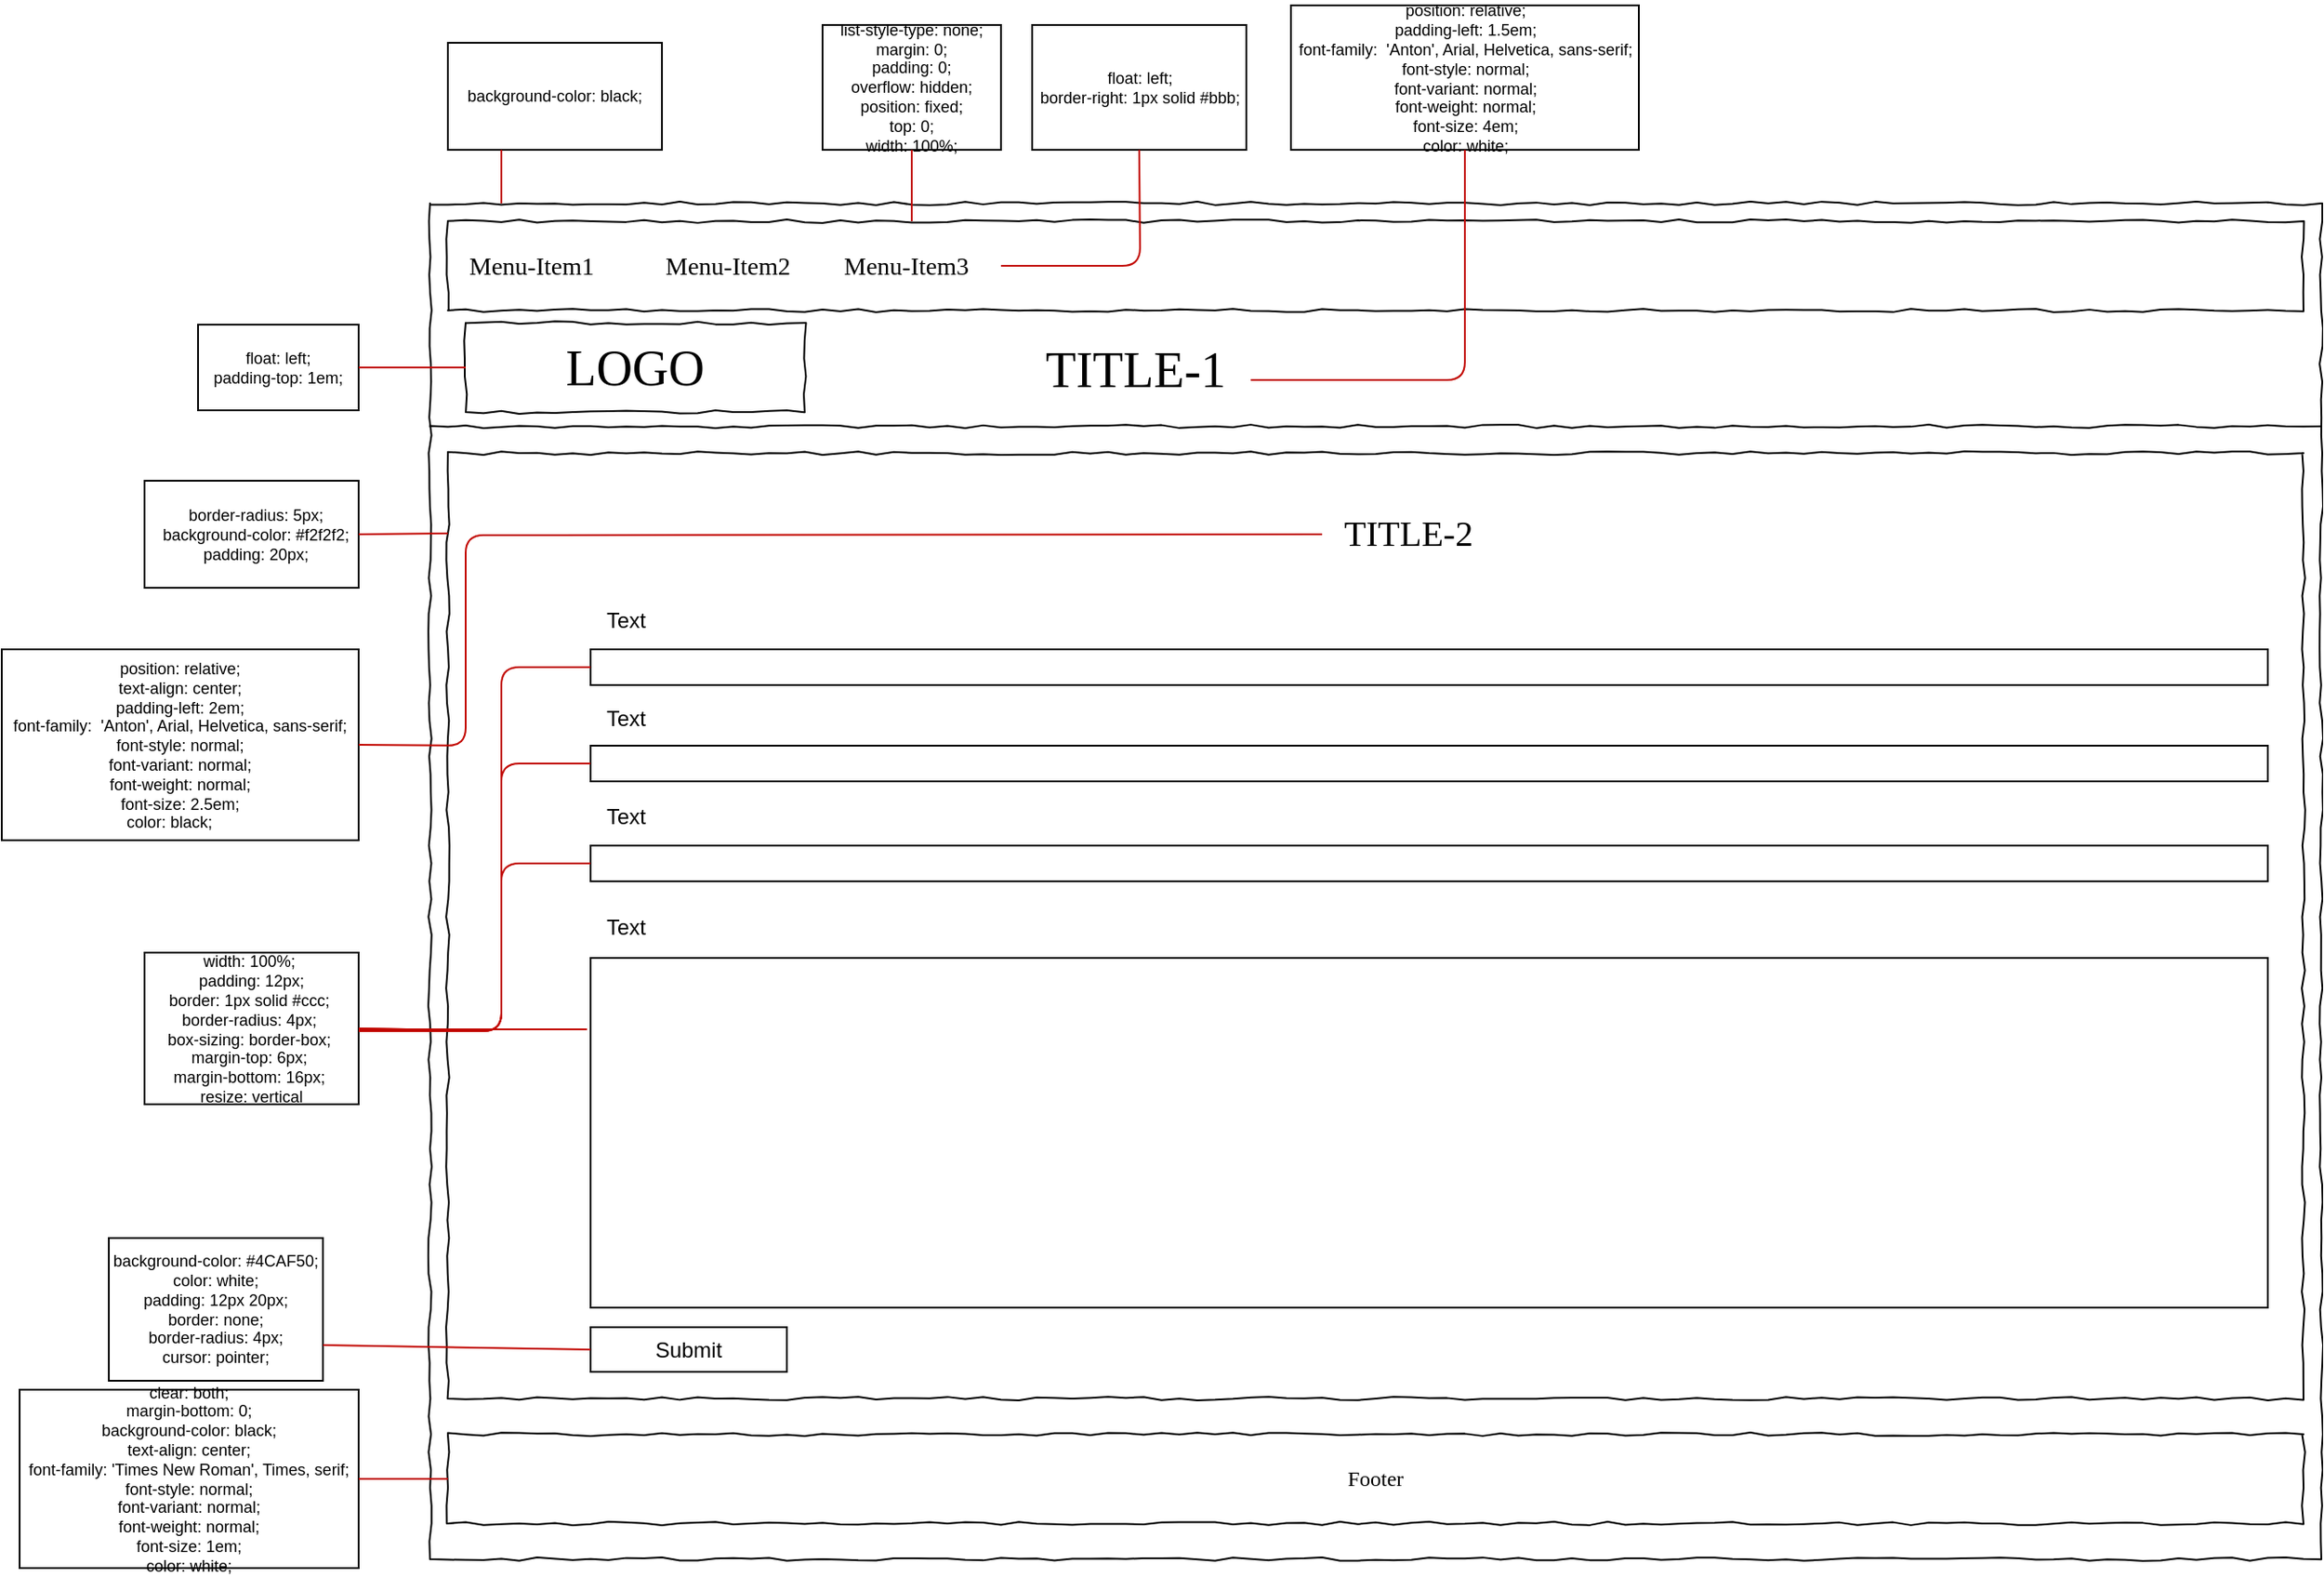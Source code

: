 <mxfile version="12.3.2" type="device" pages="1"><diagram name="Page-1" id="03018318-947c-dd8e-b7a3-06fadd420f32"><mxGraphModel dx="2186" dy="1656" grid="1" gridSize="10" guides="1" tooltips="1" connect="1" arrows="1" fold="1" page="1" pageScale="1" pageWidth="1100" pageHeight="850" background="#ffffff" math="0" shadow="0"><root><mxCell id="0"/><mxCell id="1" parent="0"/><mxCell id="XwYqFg_KJyPXCXEDfy3g-1" value="" style="whiteSpace=wrap;html=1;rounded=0;shadow=0;labelBackgroundColor=none;strokeColor=#000000;strokeWidth=1;fillColor=none;fontFamily=Verdana;fontSize=12;fontColor=#000000;align=center;comic=1;" vertex="1" parent="1"><mxGeometry x="30" y="160" width="1040" height="530" as="geometry"/></mxCell><mxCell id="677b7b8949515195-1" value="" style="whiteSpace=wrap;html=1;rounded=0;shadow=0;labelBackgroundColor=none;strokeColor=#000000;strokeWidth=1;fillColor=none;fontFamily=Verdana;fontSize=12;fontColor=#000000;align=center;comic=1;" parent="1" vertex="1"><mxGeometry x="20" y="20" width="1060" height="760" as="geometry"/></mxCell><mxCell id="XwYqFg_KJyPXCXEDfy3g-15" value="Submit" style="rounded=0;whiteSpace=wrap;html=1;" vertex="1" parent="1"><mxGeometry x="110" y="650" width="110" height="25" as="geometry"/></mxCell><mxCell id="677b7b8949515195-2" value="LOGO" style="whiteSpace=wrap;html=1;rounded=0;shadow=0;labelBackgroundColor=none;strokeWidth=1;fontFamily=Verdana;fontSize=28;align=center;comic=1;" parent="1" vertex="1"><mxGeometry x="40" y="87" width="190" height="50" as="geometry"/></mxCell><mxCell id="677b7b8949515195-4" value="TITLE-1" style="text;html=1;points=[];align=center;verticalAlign=middle;spacingTop=-4;fontSize=28;fontFamily=Verdana" parent="1" vertex="1"><mxGeometry x="350" y="90" width="130" height="50" as="geometry"/></mxCell><mxCell id="677b7b8949515195-9" value="" style="line;strokeWidth=1;html=1;rounded=0;shadow=0;labelBackgroundColor=none;fillColor=none;fontFamily=Verdana;fontSize=14;fontColor=#000000;align=center;comic=1;" parent="1" vertex="1"><mxGeometry x="20" y="140" width="1060" height="10" as="geometry"/></mxCell><mxCell id="92FQT3gsRsqT3vnzhQui-1" value="" style="whiteSpace=wrap;html=1;rounded=0;shadow=0;labelBackgroundColor=none;strokeWidth=1;fillColor=none;fontFamily=Verdana;fontSize=12;align=center;comic=1;" parent="1" vertex="1"><mxGeometry x="30" y="30" width="1040" height="50" as="geometry"/></mxCell><mxCell id="92FQT3gsRsqT3vnzhQui-2" value="Menu-Item1" style="text;html=1;points=[];align=left;verticalAlign=top;spacingTop=-4;fontSize=14;fontFamily=Verdana" parent="1" vertex="1"><mxGeometry x="40" y="45" width="90" height="20" as="geometry"/></mxCell><mxCell id="92FQT3gsRsqT3vnzhQui-3" value="Menu-Item2" style="text;html=1;points=[];align=left;verticalAlign=top;spacingTop=-4;fontSize=14;fontFamily=Verdana" parent="1" vertex="1"><mxGeometry x="150" y="45" width="90" height="20" as="geometry"/></mxCell><mxCell id="92FQT3gsRsqT3vnzhQui-4" value="Menu-Item3" style="text;html=1;points=[];align=left;verticalAlign=top;spacingTop=-4;fontSize=14;fontFamily=Verdana" parent="1" vertex="1"><mxGeometry x="250" y="45" width="90" height="20" as="geometry"/></mxCell><mxCell id="92FQT3gsRsqT3vnzhQui-6" value="TITLE-2" style="text;html=1;points=[];align=center;verticalAlign=middle;spacingTop=-4;fontSize=20;fontFamily=Verdana" parent="1" vertex="1"><mxGeometry x="520" y="180.5" width="95" height="50" as="geometry"/></mxCell><mxCell id="92FQT3gsRsqT3vnzhQui-18" value="Footer" style="whiteSpace=wrap;html=1;rounded=0;shadow=0;labelBackgroundColor=none;strokeWidth=1;fillColor=none;fontFamily=Verdana;fontSize=12;align=center;comic=1;" parent="1" vertex="1"><mxGeometry x="30" y="710" width="1040" height="50" as="geometry"/></mxCell><mxCell id="92FQT3gsRsqT3vnzhQui-31" value="&lt;div&gt;list-style-type: none;&lt;/div&gt;&lt;div&gt;margin: 0;&lt;/div&gt;&lt;div&gt;padding: 0;&lt;/div&gt;&lt;div&gt;overflow: hidden;&lt;/div&gt;&lt;div&gt;position: fixed;&lt;/div&gt;&lt;div&gt;top: 0;&lt;/div&gt;&lt;div&gt;width: 100%;&lt;/div&gt;" style="rounded=0;whiteSpace=wrap;html=1;fontSize=9;align=center;" parent="1" vertex="1"><mxGeometry x="240" y="-80" width="100" height="70" as="geometry"/></mxCell><mxCell id="92FQT3gsRsqT3vnzhQui-32" value="" style="endArrow=none;html=1;fontSize=16;entryX=0.5;entryY=1;entryDx=0;entryDy=0;exitX=0.25;exitY=0;exitDx=0;exitDy=0;fontColor=#C20802;strokeColor=#C20802;" parent="1" source="92FQT3gsRsqT3vnzhQui-1" target="92FQT3gsRsqT3vnzhQui-31" edge="1"><mxGeometry width="50" height="50" relative="1" as="geometry"><mxPoint x="480" y="-10" as="sourcePoint"/><mxPoint x="225" y="-60" as="targetPoint"/></mxGeometry></mxCell><mxCell id="92FQT3gsRsqT3vnzhQui-33" value="background-color: black;" style="rounded=0;whiteSpace=wrap;html=1;fontSize=9;align=center;" parent="1" vertex="1"><mxGeometry x="30" y="-70" width="120" height="60" as="geometry"/></mxCell><mxCell id="92FQT3gsRsqT3vnzhQui-34" value="" style="endArrow=none;html=1;fontSize=16;entryX=0.25;entryY=1;entryDx=0;entryDy=0;fontColor=#C20802;strokeColor=#C20802;comic=0;" parent="1" target="92FQT3gsRsqT3vnzhQui-33" edge="1"><mxGeometry width="50" height="50" relative="1" as="geometry"><mxPoint x="60" y="20" as="sourcePoint"/><mxPoint x="235" y="-50" as="targetPoint"/></mxGeometry></mxCell><mxCell id="92FQT3gsRsqT3vnzhQui-35" value="&lt;div&gt;float: left;&lt;/div&gt;&lt;div&gt;border-right: 1px solid #bbb;&lt;/div&gt;" style="rounded=0;whiteSpace=wrap;html=1;fontSize=9;align=center;" parent="1" vertex="1"><mxGeometry x="357.5" y="-80" width="120" height="70" as="geometry"/></mxCell><mxCell id="92FQT3gsRsqT3vnzhQui-36" value="" style="endArrow=none;html=1;fontSize=16;entryX=0.5;entryY=1;entryDx=0;entryDy=0;fontColor=#C20802;strokeColor=#C20802;" parent="1" source="92FQT3gsRsqT3vnzhQui-4" target="92FQT3gsRsqT3vnzhQui-35" edge="1"><mxGeometry width="50" height="50" relative="1" as="geometry"><mxPoint x="350" y="55" as="sourcePoint"/><mxPoint x="380" y="-60" as="targetPoint"/><Array as="points"><mxPoint x="418" y="55"/></Array></mxGeometry></mxCell><mxCell id="92FQT3gsRsqT3vnzhQui-38" value="&lt;div&gt;float: left;&lt;/div&gt;&lt;div&gt;padding-top: 1em;&lt;/div&gt;" style="rounded=0;whiteSpace=wrap;html=1;fontSize=9;align=center;" parent="1" vertex="1"><mxGeometry x="-110" y="88" width="90" height="48" as="geometry"/></mxCell><mxCell id="92FQT3gsRsqT3vnzhQui-39" value="" style="endArrow=none;html=1;fontSize=16;entryX=1;entryY=0.5;entryDx=0;entryDy=0;exitX=0;exitY=0.5;exitDx=0;exitDy=0;fontColor=#C20802;strokeColor=#C20802;" parent="1" source="677b7b8949515195-2" target="92FQT3gsRsqT3vnzhQui-38" edge="1"><mxGeometry width="50" height="50" relative="1" as="geometry"><mxPoint x="-90" y="165" as="sourcePoint"/><mxPoint x="85" y="105" as="targetPoint"/></mxGeometry></mxCell><mxCell id="92FQT3gsRsqT3vnzhQui-41" value="&lt;div&gt;position: relative;&lt;/div&gt;&lt;div&gt;padding-left: 1.5em;&lt;/div&gt;&lt;div&gt;font-family:&amp;nbsp; 'Anton', Arial, Helvetica, sans-serif;&lt;/div&gt;&lt;div&gt;font-style: normal;&lt;/div&gt;&lt;div&gt;font-variant: normal;&lt;/div&gt;&lt;div&gt;font-weight: normal;&lt;/div&gt;&lt;div&gt;font-size: 4em;&lt;/div&gt;&lt;div&gt;color: white;&lt;/div&gt;" style="rounded=0;whiteSpace=wrap;html=1;fontSize=9;align=center;" parent="1" vertex="1"><mxGeometry x="502.5" y="-91" width="195" height="81" as="geometry"/></mxCell><mxCell id="92FQT3gsRsqT3vnzhQui-42" value="" style="endArrow=none;html=1;fontSize=16;entryX=0.5;entryY=1;entryDx=0;entryDy=0;exitX=1;exitY=0.58;exitDx=0;exitDy=0;exitPerimeter=0;fontColor=#C20802;strokeColor=#C20802;" parent="1" source="677b7b8949515195-4" target="92FQT3gsRsqT3vnzhQui-41" edge="1"><mxGeometry width="50" height="50" relative="1" as="geometry"><mxPoint x="491" y="119" as="sourcePoint"/><mxPoint x="790" y="-70" as="targetPoint"/><Array as="points"><mxPoint x="600" y="119"/></Array></mxGeometry></mxCell><mxCell id="92FQT3gsRsqT3vnzhQui-43" value="&lt;div&gt;position: relative;&lt;/div&gt;&lt;div&gt;text-align: center;&lt;/div&gt;&lt;div&gt;padding-left: 2em;&lt;/div&gt;&lt;div&gt;font-family:&amp;nbsp; 'Anton', Arial, Helvetica, sans-serif;&lt;/div&gt;&lt;div&gt;font-style: normal;&lt;/div&gt;&lt;div&gt;font-variant: normal;&lt;/div&gt;&lt;div&gt;font-weight: normal;&lt;/div&gt;&lt;div&gt;font-size: 2.5em;&lt;/div&gt;&lt;div&gt;color: black;&lt;span style=&quot;white-space: pre&quot;&gt;&#9;&lt;/span&gt;&lt;/div&gt;" style="rounded=0;whiteSpace=wrap;html=1;fontSize=9;align=center;" parent="1" vertex="1"><mxGeometry x="-220" y="270" width="200" height="107" as="geometry"/></mxCell><mxCell id="92FQT3gsRsqT3vnzhQui-44" value="" style="endArrow=none;html=1;fontSize=16;entryX=1;entryY=0.5;entryDx=0;entryDy=0;fontColor=#C20802;strokeColor=#C20802;" parent="1" source="92FQT3gsRsqT3vnzhQui-6" target="92FQT3gsRsqT3vnzhQui-43" edge="1"><mxGeometry width="50" height="50" relative="1" as="geometry"><mxPoint x="40" y="195" as="sourcePoint"/><mxPoint x="85" y="188" as="targetPoint"/><Array as="points"><mxPoint x="80" y="206"/><mxPoint x="40" y="206"/><mxPoint x="40" y="324"/></Array></mxGeometry></mxCell><mxCell id="92FQT3gsRsqT3vnzhQui-49" value="&lt;div&gt;width: 100%;&amp;nbsp;&lt;/div&gt;&lt;div&gt;padding: 12px;&lt;/div&gt;&lt;div&gt;border: 1px solid #ccc;&amp;nbsp;&lt;/div&gt;&lt;div&gt;border-radius: 4px;&amp;nbsp;&lt;/div&gt;&lt;div&gt;box-sizing: border-box;&amp;nbsp;&lt;/div&gt;&lt;div&gt;margin-top: 6px;&amp;nbsp;&lt;/div&gt;&lt;div&gt;margin-bottom: 16px;&amp;nbsp;&lt;/div&gt;&lt;div&gt;resize: vertical&lt;/div&gt;" style="rounded=0;whiteSpace=wrap;html=1;fontSize=9;align=center;" parent="1" vertex="1"><mxGeometry x="-140" y="440" width="120" height="85" as="geometry"/></mxCell><mxCell id="92FQT3gsRsqT3vnzhQui-70" value="&lt;div&gt;clear: both;&lt;/div&gt;&lt;div&gt;margin-bottom: 0;&lt;/div&gt;&lt;div&gt;background-color: black;&lt;/div&gt;&lt;div&gt;text-align: center;&lt;/div&gt;&lt;div&gt;font-family: 'Times New Roman', Times, serif;&lt;/div&gt;&lt;div&gt;font-style: normal;&lt;/div&gt;&lt;div&gt;font-variant: normal;&lt;/div&gt;&lt;div&gt;font-weight: normal;&lt;/div&gt;&lt;div&gt;font-size: 1em;&lt;/div&gt;&lt;div&gt;color: white;&lt;/div&gt;" style="rounded=0;whiteSpace=wrap;html=1;fontSize=9;align=center;" parent="1" vertex="1"><mxGeometry x="-210" y="685" width="190" height="100" as="geometry"/></mxCell><mxCell id="92FQT3gsRsqT3vnzhQui-71" value="" style="endArrow=none;html=1;fontSize=16;entryX=1;entryY=0.5;entryDx=0;entryDy=0;fontColor=#C20802;strokeColor=#C20802;comic=0;exitX=0;exitY=0.5;exitDx=0;exitDy=0;" parent="1" source="92FQT3gsRsqT3vnzhQui-18" target="92FQT3gsRsqT3vnzhQui-70" edge="1"><mxGeometry width="50" height="50" relative="1" as="geometry"><mxPoint x="30" y="792.5" as="sourcePoint"/><mxPoint x="15" y="730" as="targetPoint"/></mxGeometry></mxCell><mxCell id="XwYqFg_KJyPXCXEDfy3g-2" value="&lt;div&gt;&amp;nbsp; border-radius: 5px;&lt;/div&gt;&lt;div&gt;&amp;nbsp; background-color: #f2f2f2;&lt;/div&gt;&lt;div&gt;&amp;nbsp; padding: 20px;&lt;/div&gt;" style="rounded=0;whiteSpace=wrap;html=1;fontSize=9;align=center;" vertex="1" parent="1"><mxGeometry x="-140" y="175.5" width="120" height="60" as="geometry"/></mxCell><mxCell id="XwYqFg_KJyPXCXEDfy3g-3" value="" style="endArrow=none;html=1;fontSize=16;entryX=1;entryY=0.5;entryDx=0;entryDy=0;fontColor=#C20802;strokeColor=#C20802;comic=0;" edge="1" parent="1" target="XwYqFg_KJyPXCXEDfy3g-2"><mxGeometry width="50" height="50" relative="1" as="geometry"><mxPoint x="30" y="205" as="sourcePoint"/><mxPoint x="65" y="205" as="targetPoint"/></mxGeometry></mxCell><mxCell id="XwYqFg_KJyPXCXEDfy3g-5" value="" style="rounded=0;whiteSpace=wrap;html=1;" vertex="1" parent="1"><mxGeometry x="110" y="270" width="940" height="20" as="geometry"/></mxCell><mxCell id="XwYqFg_KJyPXCXEDfy3g-6" value="" style="rounded=0;whiteSpace=wrap;html=1;" vertex="1" parent="1"><mxGeometry x="110" y="324" width="940" height="20" as="geometry"/></mxCell><mxCell id="XwYqFg_KJyPXCXEDfy3g-7" value="" style="rounded=0;whiteSpace=wrap;html=1;" vertex="1" parent="1"><mxGeometry x="110" y="380" width="940" height="20" as="geometry"/></mxCell><mxCell id="XwYqFg_KJyPXCXEDfy3g-8" value="" style="rounded=0;whiteSpace=wrap;html=1;" vertex="1" parent="1"><mxGeometry x="110" y="443" width="940" height="196" as="geometry"/></mxCell><mxCell id="XwYqFg_KJyPXCXEDfy3g-10" value="Text" style="text;html=1;strokeColor=none;fillColor=none;align=center;verticalAlign=middle;whiteSpace=wrap;rounded=0;" vertex="1" parent="1"><mxGeometry x="110" y="244" width="40" height="20" as="geometry"/></mxCell><mxCell id="XwYqFg_KJyPXCXEDfy3g-11" value="Text" style="text;html=1;strokeColor=none;fillColor=none;align=center;verticalAlign=middle;whiteSpace=wrap;rounded=0;" vertex="1" parent="1"><mxGeometry x="110" y="298.5" width="40" height="20" as="geometry"/></mxCell><mxCell id="XwYqFg_KJyPXCXEDfy3g-12" value="Text" style="text;html=1;strokeColor=none;fillColor=none;align=center;verticalAlign=middle;whiteSpace=wrap;rounded=0;" vertex="1" parent="1"><mxGeometry x="110" y="353.5" width="40" height="20" as="geometry"/></mxCell><mxCell id="XwYqFg_KJyPXCXEDfy3g-13" value="Text" style="text;html=1;strokeColor=none;fillColor=none;align=center;verticalAlign=middle;whiteSpace=wrap;rounded=0;" vertex="1" parent="1"><mxGeometry x="110" y="416" width="40" height="20" as="geometry"/></mxCell><mxCell id="XwYqFg_KJyPXCXEDfy3g-18" value="" style="endArrow=none;html=1;fontSize=16;entryX=0;entryY=0.5;entryDx=0;entryDy=0;fontColor=#C20802;strokeColor=#C20802;comic=0;" edge="1" parent="1" target="XwYqFg_KJyPXCXEDfy3g-5"><mxGeometry width="50" height="50" relative="1" as="geometry"><mxPoint x="-20" y="484" as="sourcePoint"/><mxPoint x="-10" y="412.5" as="targetPoint"/><Array as="points"><mxPoint x="60" y="484"/><mxPoint x="60" y="280"/></Array></mxGeometry></mxCell><mxCell id="XwYqFg_KJyPXCXEDfy3g-19" value="" style="endArrow=none;html=1;fontSize=16;entryX=0;entryY=0.5;entryDx=0;entryDy=0;fontColor=#C20802;strokeColor=#C20802;comic=0;exitX=1;exitY=0.5;exitDx=0;exitDy=0;" edge="1" parent="1" source="92FQT3gsRsqT3vnzhQui-49" target="XwYqFg_KJyPXCXEDfy3g-6"><mxGeometry width="50" height="50" relative="1" as="geometry"><mxPoint x="-10" y="493.5" as="sourcePoint"/><mxPoint x="120" y="290" as="targetPoint"/><Array as="points"><mxPoint x="60" y="484"/><mxPoint x="60" y="334"/></Array></mxGeometry></mxCell><mxCell id="XwYqFg_KJyPXCXEDfy3g-20" value="" style="endArrow=none;html=1;fontSize=16;entryX=0;entryY=0.5;entryDx=0;entryDy=0;fontColor=#C20802;strokeColor=#C20802;comic=0;exitX=1;exitY=0.5;exitDx=0;exitDy=0;" edge="1" parent="1" source="92FQT3gsRsqT3vnzhQui-49" target="XwYqFg_KJyPXCXEDfy3g-7"><mxGeometry width="50" height="50" relative="1" as="geometry"><mxPoint x="-10" y="493.5" as="sourcePoint"/><mxPoint x="120" y="344" as="targetPoint"/><Array as="points"><mxPoint x="60" y="484"/><mxPoint x="60" y="390"/></Array></mxGeometry></mxCell><mxCell id="XwYqFg_KJyPXCXEDfy3g-21" value="" style="endArrow=none;html=1;fontSize=16;fontColor=#C20802;strokeColor=#C20802;comic=0;" edge="1" parent="1"><mxGeometry width="50" height="50" relative="1" as="geometry"><mxPoint x="-20" y="483" as="sourcePoint"/><mxPoint x="108" y="483" as="targetPoint"/><Array as="points"/></mxGeometry></mxCell><mxCell id="XwYqFg_KJyPXCXEDfy3g-22" value="&lt;div&gt;background-color: #4CAF50;&lt;/div&gt;&lt;div&gt;color: white;&lt;/div&gt;&lt;div&gt;padding: 12px 20px;&lt;/div&gt;&lt;div&gt;border: none;&lt;/div&gt;&lt;div&gt;border-radius: 4px;&lt;/div&gt;&lt;div&gt;cursor: pointer;&lt;/div&gt;" style="rounded=0;whiteSpace=wrap;html=1;fontSize=9;align=center;" vertex="1" parent="1"><mxGeometry x="-160" y="600" width="120" height="80" as="geometry"/></mxCell><mxCell id="XwYqFg_KJyPXCXEDfy3g-23" value="" style="endArrow=none;html=1;fontSize=16;fontColor=#C20802;strokeColor=#C20802;comic=0;exitX=0;exitY=0.5;exitDx=0;exitDy=0;entryX=1;entryY=0.75;entryDx=0;entryDy=0;" edge="1" parent="1" target="XwYqFg_KJyPXCXEDfy3g-22" source="XwYqFg_KJyPXCXEDfy3g-15"><mxGeometry width="50" height="50" relative="1" as="geometry"><mxPoint x="100" y="670" as="sourcePoint"/><mxPoint x="-40" y="660" as="targetPoint"/></mxGeometry></mxCell></root></mxGraphModel></diagram></mxfile>